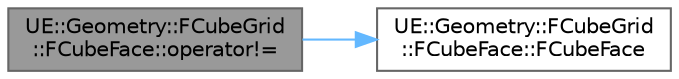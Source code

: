 digraph "UE::Geometry::FCubeGrid::FCubeFace::operator!="
{
 // INTERACTIVE_SVG=YES
 // LATEX_PDF_SIZE
  bgcolor="transparent";
  edge [fontname=Helvetica,fontsize=10,labelfontname=Helvetica,labelfontsize=10];
  node [fontname=Helvetica,fontsize=10,shape=box,height=0.2,width=0.4];
  rankdir="LR";
  Node1 [id="Node000001",label="UE::Geometry::FCubeGrid\l::FCubeFace::operator!=",height=0.2,width=0.4,color="gray40", fillcolor="grey60", style="filled", fontcolor="black",tooltip=" "];
  Node1 -> Node2 [id="edge1_Node000001_Node000002",color="steelblue1",style="solid",tooltip=" "];
  Node2 [id="Node000002",label="UE::Geometry::FCubeGrid\l::FCubeFace::FCubeFace",height=0.2,width=0.4,color="grey40", fillcolor="white", style="filled",URL="$dc/d03/classUE_1_1Geometry_1_1FCubeGrid_1_1FCubeFace.html#a41b44c1c6947fcda0bbdd00e66cdb6f6",tooltip=" "];
}
